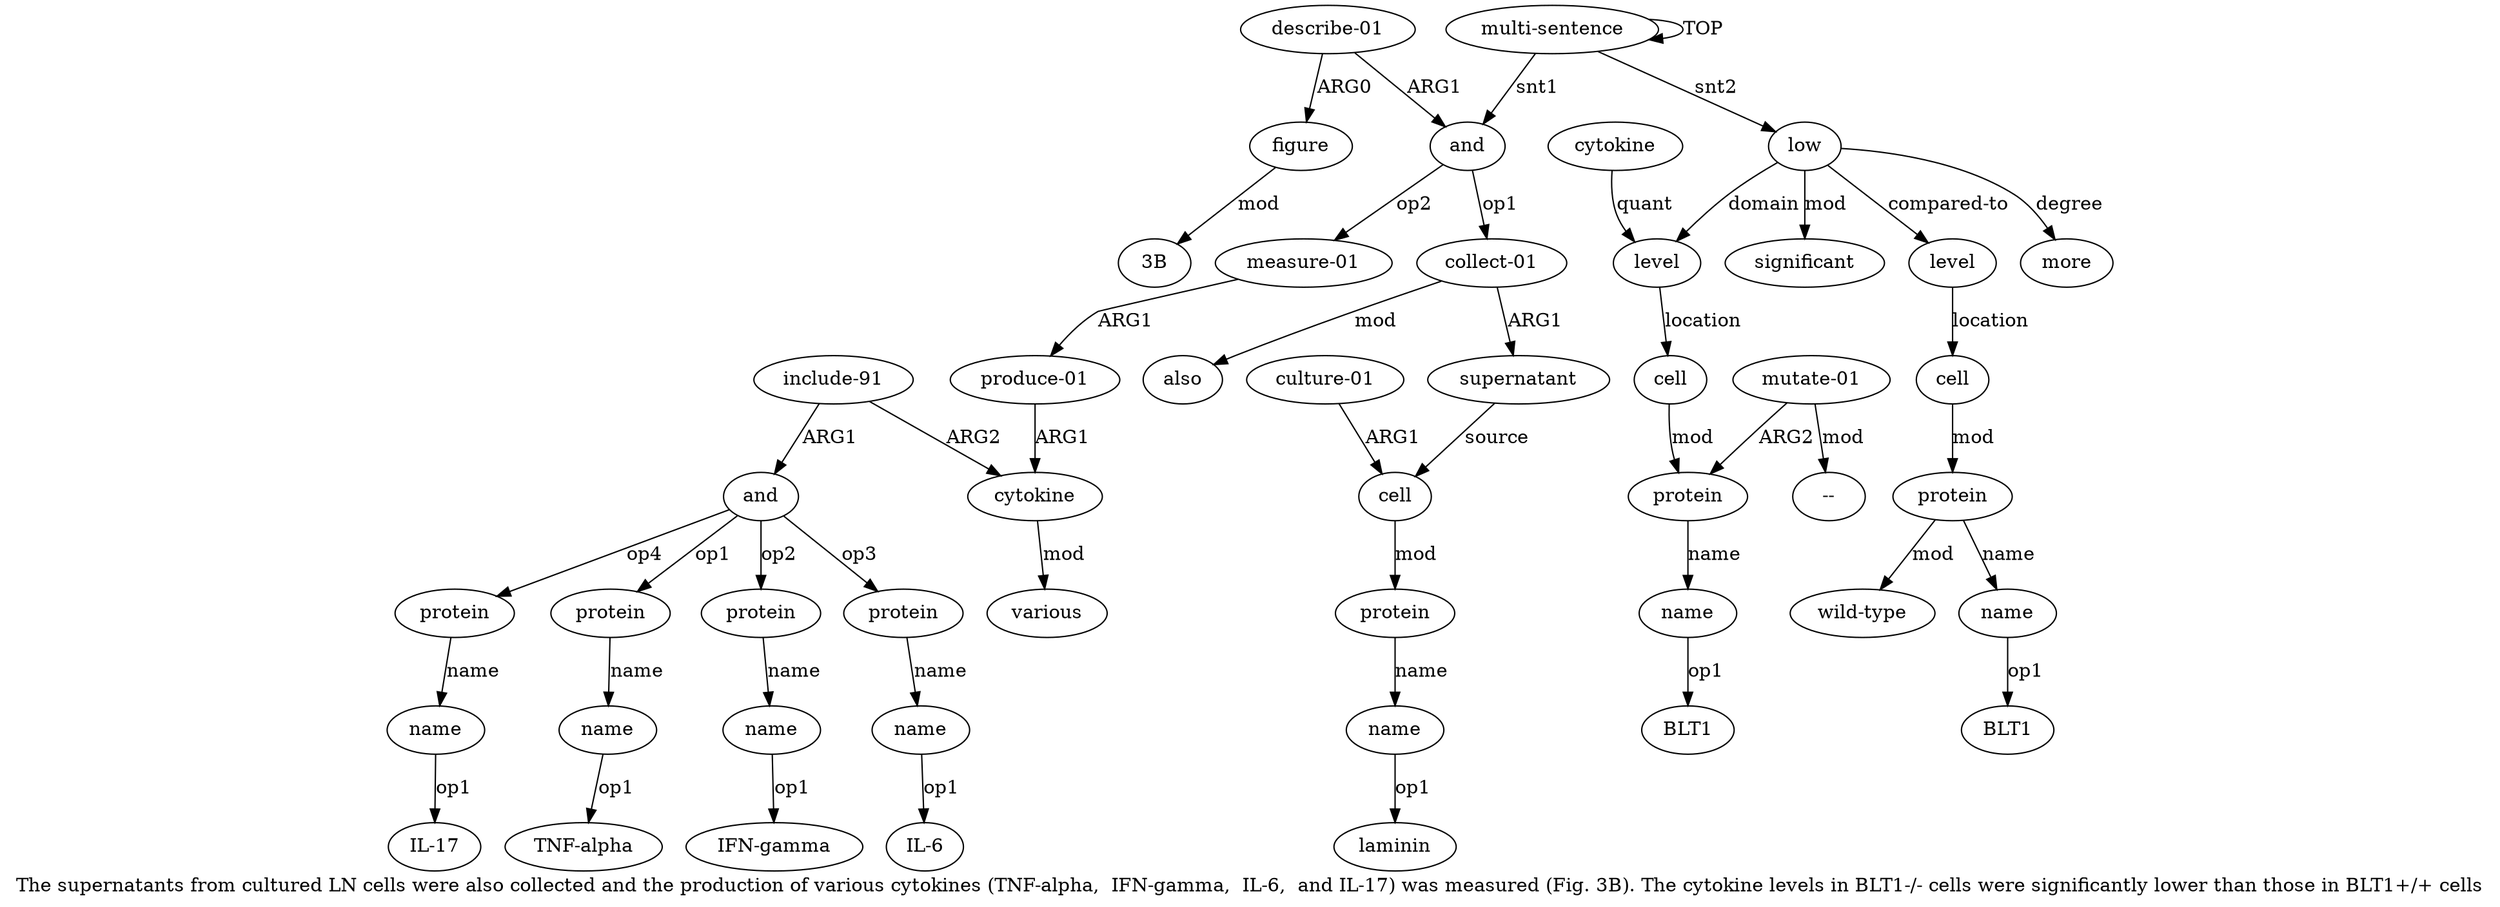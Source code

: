 digraph  {
	graph [label="The supernatants from cultured LN cells were also collected and the production of various cytokines (TNF-alpha,  IFN-gamma,  IL-6,  \
and IL-17) was measured (Fig. 3B). The cytokine levels in BLT1-/- cells were significantly lower than those in BLT1+/+ cells"];
	node [label="\N"];
	a20	 [color=black,
		gold_ind=20,
		gold_label=name,
		label=name,
		test_ind=20,
		test_label=name];
	"a20 IL-6"	 [color=black,
		gold_ind=-1,
		gold_label="IL-6",
		label="IL-6",
		test_ind=-1,
		test_label="IL-6"];
	a20 -> "a20 IL-6" [key=0,
	color=black,
	gold_label=op1,
	label=op1,
	test_label=op1];
a21 [color=black,
	gold_ind=21,
	gold_label=protein,
	label=protein,
	test_ind=21,
	test_label=protein];
a22 [color=black,
	gold_ind=22,
	gold_label=name,
	label=name,
	test_ind=22,
	test_label=name];
a21 -> a22 [key=0,
color=black,
gold_label=name,
label=name,
test_label=name];
"a22 IL-17" [color=black,
gold_ind=-1,
gold_label="IL-17",
label="IL-17",
test_ind=-1,
test_label="IL-17"];
a22 -> "a22 IL-17" [key=0,
color=black,
gold_label=op1,
label=op1,
test_label=op1];
a23 [color=black,
gold_ind=23,
gold_label="describe-01",
label="describe-01",
test_ind=23,
test_label="describe-01"];
a24 [color=black,
gold_ind=24,
gold_label=figure,
label=figure,
test_ind=24,
test_label=figure];
a23 -> a24 [key=0,
color=black,
gold_label=ARG0,
label=ARG0,
test_label=ARG0];
a1 [color=black,
gold_ind=1,
gold_label=and,
label=and,
test_ind=1,
test_label=and];
a23 -> a1 [key=0,
color=black,
gold_label=ARG1,
label=ARG1,
test_label=ARG1];
"a24 3B" [color=black,
gold_ind=-1,
gold_label="3B",
label="3B",
test_ind=-1,
test_label="3B"];
a24 -> "a24 3B" [key=0,
color=black,
gold_label=mod,
label=mod,
test_label=mod];
a25 [color=black,
gold_ind=25,
gold_label=low,
label=low,
test_ind=25,
test_label=low];
a26 [color=black,
gold_ind=26,
gold_label=level,
label=level,
test_ind=26,
test_label=level];
a25 -> a26 [key=0,
color=black,
gold_label=domain,
label=domain,
test_label=domain];
a33 [color=black,
gold_ind=33,
gold_label=significant,
label=significant,
test_ind=33,
test_label=significant];
a25 -> a33 [key=0,
color=black,
gold_label=mod,
label=mod,
test_label=mod];
a34 [color=black,
gold_ind=34,
gold_label=level,
label=level,
test_ind=34,
test_label=level];
a25 -> a34 [key=0,
color=black,
gold_label="compared-to",
label="compared-to",
test_label="compared-to"];
a32 [color=black,
gold_ind=32,
gold_label=more,
label=more,
test_ind=32,
test_label=more];
a25 -> a32 [key=0,
color=black,
gold_label=degree,
label=degree,
test_label=degree];
a28 [color=black,
gold_ind=28,
gold_label=cell,
label=cell,
test_ind=28,
test_label=cell];
a26 -> a28 [key=0,
color=black,
gold_label=location,
label=location,
test_label=location];
a27 [color=black,
gold_ind=27,
gold_label=cytokine,
label=cytokine,
test_ind=27,
test_label=cytokine];
a27 -> a26 [key=0,
color=black,
gold_label=quant,
label=quant,
test_label=quant];
a29 [color=black,
gold_ind=29,
gold_label=protein,
label=protein,
test_ind=29,
test_label=protein];
a28 -> a29 [key=0,
color=black,
gold_label=mod,
label=mod,
test_label=mod];
a30 [color=black,
gold_ind=30,
gold_label=name,
label=name,
test_ind=30,
test_label=name];
a29 -> a30 [key=0,
color=black,
gold_label=name,
label=name,
test_label=name];
a31 [color=black,
gold_ind=31,
gold_label="mutate-01",
label="mutate-01",
test_ind=31,
test_label="mutate-01"];
a31 -> a29 [key=0,
color=black,
gold_label=ARG2,
label=ARG2,
test_label=ARG2];
"a31 --" [color=black,
gold_ind=-1,
gold_label="--",
label="--",
test_ind=-1,
test_label="--"];
a31 -> "a31 --" [key=0,
color=black,
gold_label=mod,
label=mod,
test_label=mod];
"a30 BLT1" [color=black,
gold_ind=-1,
gold_label=BLT1,
label=BLT1,
test_ind=-1,
test_label=BLT1];
a30 -> "a30 BLT1" [key=0,
color=black,
gold_label=op1,
label=op1,
test_label=op1];
a37 [color=black,
gold_ind=37,
gold_label=name,
label=name,
test_ind=37,
test_label=name];
"a37 BLT1" [color=black,
gold_ind=-1,
gold_label=BLT1,
label=BLT1,
test_ind=-1,
test_label=BLT1];
a37 -> "a37 BLT1" [key=0,
color=black,
gold_label=op1,
label=op1,
test_label=op1];
a36 [color=black,
gold_ind=36,
gold_label=protein,
label=protein,
test_ind=36,
test_label=protein];
a36 -> a37 [key=0,
color=black,
gold_label=name,
label=name,
test_label=name];
a38 [color=black,
gold_ind=38,
gold_label="wild-type",
label="wild-type",
test_ind=38,
test_label="wild-type"];
a36 -> a38 [key=0,
color=black,
gold_label=mod,
label=mod,
test_label=mod];
a35 [color=black,
gold_ind=35,
gold_label=cell,
label=cell,
test_ind=35,
test_label=cell];
a35 -> a36 [key=0,
color=black,
gold_label=mod,
label=mod,
test_label=mod];
"a7 laminin" [color=black,
gold_ind=-1,
gold_label=laminin,
label=laminin,
test_ind=-1,
test_label=laminin];
a34 -> a35 [key=0,
color=black,
gold_label=location,
label=location,
test_label=location];
a15 [color=black,
gold_ind=15,
gold_label=protein,
label=protein,
test_ind=15,
test_label=protein];
a16 [color=black,
gold_ind=16,
gold_label=name,
label=name,
test_ind=16,
test_label=name];
a15 -> a16 [key=0,
color=black,
gold_label=name,
label=name,
test_label=name];
a14 [color=black,
gold_ind=14,
gold_label=and,
label=and,
test_ind=14,
test_label=and];
a14 -> a21 [key=0,
color=black,
gold_label=op4,
label=op4,
test_label=op4];
a14 -> a15 [key=0,
color=black,
gold_label=op1,
label=op1,
test_label=op1];
a17 [color=black,
gold_ind=17,
gold_label=protein,
label=protein,
test_ind=17,
test_label=protein];
a14 -> a17 [key=0,
color=black,
gold_label=op2,
label=op2,
test_label=op2];
a19 [color=black,
gold_ind=19,
gold_label=protein,
label=protein,
test_ind=19,
test_label=protein];
a14 -> a19 [key=0,
color=black,
gold_label=op3,
label=op3,
test_label=op3];
a18 [color=black,
gold_ind=18,
gold_label=name,
label=name,
test_ind=18,
test_label=name];
a17 -> a18 [key=0,
color=black,
gold_label=name,
label=name,
test_label=name];
"a16 TNF-alpha" [color=black,
gold_ind=-1,
gold_label="TNF-alpha",
label="TNF-alpha",
test_ind=-1,
test_label="TNF-alpha"];
a16 -> "a16 TNF-alpha" [key=0,
color=black,
gold_label=op1,
label=op1,
test_label=op1];
a11 [color=black,
gold_ind=11,
gold_label=cytokine,
label=cytokine,
test_ind=11,
test_label=cytokine];
a12 [color=black,
gold_ind=12,
gold_label=various,
label=various,
test_ind=12,
test_label=various];
a11 -> a12 [key=0,
color=black,
gold_label=mod,
label=mod,
test_label=mod];
a10 [color=black,
gold_ind=10,
gold_label="produce-01",
label="produce-01",
test_ind=10,
test_label="produce-01"];
a10 -> a11 [key=0,
color=black,
gold_label=ARG1,
label=ARG1,
test_label=ARG1];
a13 [color=black,
gold_ind=13,
gold_label="include-91",
label="include-91",
test_ind=13,
test_label="include-91"];
a13 -> a14 [key=0,
color=black,
gold_label=ARG1,
label=ARG1,
test_label=ARG1];
a13 -> a11 [key=0,
color=black,
gold_label=ARG2,
label=ARG2,
test_label=ARG2];
a19 -> a20 [key=0,
color=black,
gold_label=name,
label=name,
test_label=name];
"a18 IFN-gamma" [color=black,
gold_ind=-1,
gold_label="IFN-gamma",
label="IFN-gamma",
test_ind=-1,
test_label="IFN-gamma"];
a18 -> "a18 IFN-gamma" [key=0,
color=black,
gold_label=op1,
label=op1,
test_label=op1];
a2 [color=black,
gold_ind=2,
gold_label="collect-01",
label="collect-01",
test_ind=2,
test_label="collect-01"];
a1 -> a2 [key=0,
color=black,
gold_label=op1,
label=op1,
test_label=op1];
a9 [color=black,
gold_ind=9,
gold_label="measure-01",
label="measure-01",
test_ind=9,
test_label="measure-01"];
a1 -> a9 [key=0,
color=black,
gold_label=op2,
label=op2,
test_label=op2];
a0 [color=black,
gold_ind=0,
gold_label="multi-sentence",
label="multi-sentence",
test_ind=0,
test_label="multi-sentence"];
a0 -> a25 [key=0,
color=black,
gold_label=snt2,
label=snt2,
test_label=snt2];
a0 -> a1 [key=0,
color=black,
gold_label=snt1,
label=snt1,
test_label=snt1];
a0 -> a0 [key=0,
color=black,
gold_label=TOP,
label=TOP,
test_label=TOP];
a3 [color=black,
gold_ind=3,
gold_label=supernatant,
label=supernatant,
test_ind=3,
test_label=supernatant];
a4 [color=black,
gold_ind=4,
gold_label=cell,
label=cell,
test_ind=4,
test_label=cell];
a3 -> a4 [key=0,
color=black,
gold_label=source,
label=source,
test_label=source];
a2 -> a3 [key=0,
color=black,
gold_label=ARG1,
label=ARG1,
test_label=ARG1];
a8 [color=black,
gold_ind=8,
gold_label=also,
label=also,
test_ind=8,
test_label=also];
a2 -> a8 [key=0,
color=black,
gold_label=mod,
label=mod,
test_label=mod];
a5 [color=black,
gold_ind=5,
gold_label="culture-01",
label="culture-01",
test_ind=5,
test_label="culture-01"];
a5 -> a4 [key=0,
color=black,
gold_label=ARG1,
label=ARG1,
test_label=ARG1];
a6 [color=black,
gold_ind=6,
gold_label=protein,
label=protein,
test_ind=6,
test_label=protein];
a4 -> a6 [key=0,
color=black,
gold_label=mod,
label=mod,
test_label=mod];
a7 [color=black,
gold_ind=7,
gold_label=name,
label=name,
test_ind=7,
test_label=name];
a7 -> "a7 laminin" [key=0,
color=black,
gold_label=op1,
label=op1,
test_label=op1];
a6 -> a7 [key=0,
color=black,
gold_label=name,
label=name,
test_label=name];
a9 -> a10 [key=0,
color=black,
gold_label=ARG1,
label=ARG1,
test_label=ARG1];
}
